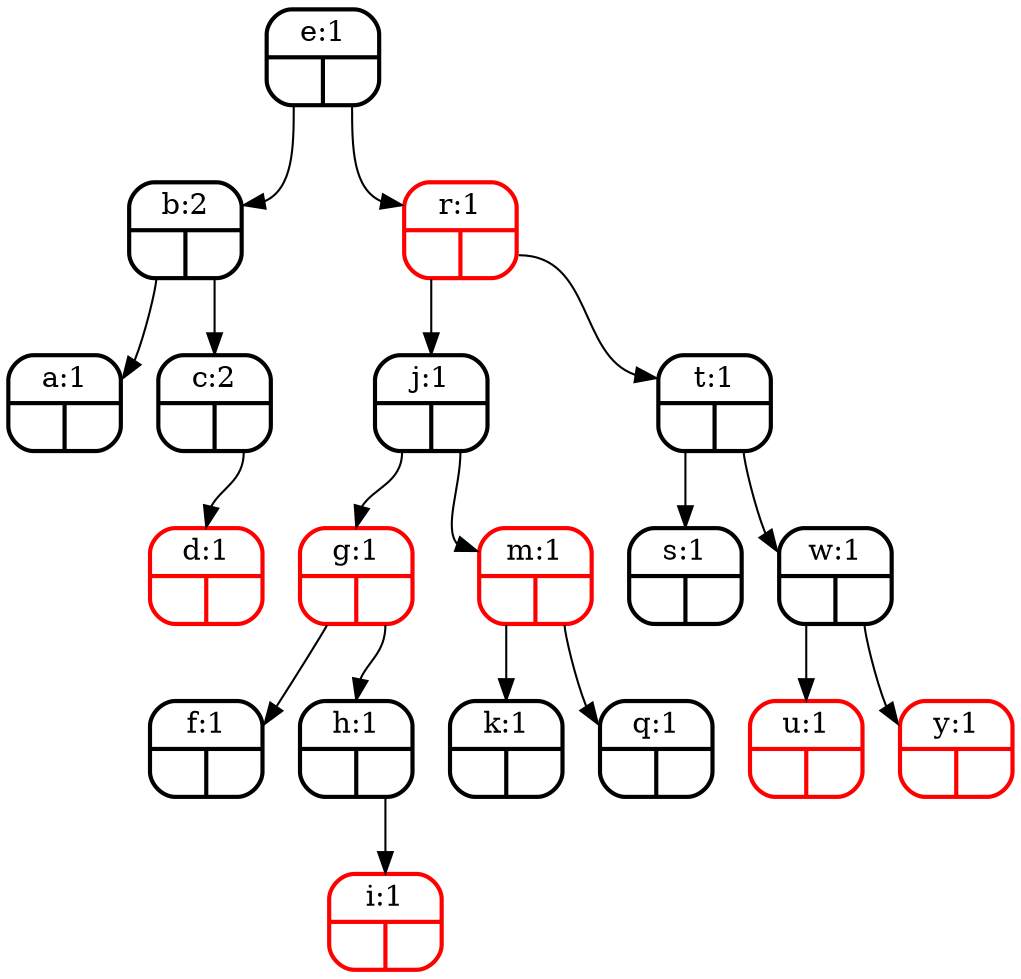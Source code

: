 digraph tree {
node [shape = Mrecord, penwidth = 2];
"e"[label="{<f0>e:1|{<f1>|<f2>}}"color=black];
"b"[label="{<f0>b:2|{<f1>|<f2>}}"color=black];
"a"[label="{<f0>a:1|{<f1>|<f2>}}"color=black];
"b":f1 -> "a":f0;
"c"[label="{<f0>c:2|{<f1>|<f2>}}"color=black];
"d"[label="{<f0>d:1|{<f1>|<f2>}}"color=red];
"c":f2 -> "d":f0;
"b":f2 -> "c":f0;
"e":f1 -> "b":f0;
"r"[label="{<f0>r:1|{<f1>|<f2>}}"color=red];
"j"[label="{<f0>j:1|{<f1>|<f2>}}"color=black];
"g"[label="{<f0>g:1|{<f1>|<f2>}}"color=red];
"f"[label="{<f0>f:1|{<f1>|<f2>}}"color=black];
"g":f1 -> "f":f0;
"h"[label="{<f0>h:1|{<f1>|<f2>}}"color=black];
"i"[label="{<f0>i:1|{<f1>|<f2>}}"color=red];
"h":f2 -> "i":f0;
"g":f2 -> "h":f0;
"j":f1 -> "g":f0;
"m"[label="{<f0>m:1|{<f1>|<f2>}}"color=red];
"k"[label="{<f0>k:1|{<f1>|<f2>}}"color=black];
"m":f1 -> "k":f0;
"q"[label="{<f0>q:1|{<f1>|<f2>}}"color=black];
"m":f2 -> "q":f0;
"j":f2 -> "m":f0;
"r":f1 -> "j":f0;
"t"[label="{<f0>t:1|{<f1>|<f2>}}"color=black];
"s"[label="{<f0>s:1|{<f1>|<f2>}}"color=black];
"t":f1 -> "s":f0;
"w"[label="{<f0>w:1|{<f1>|<f2>}}"color=black];
"u"[label="{<f0>u:1|{<f1>|<f2>}}"color=red];
"w":f1 -> "u":f0;
"y"[label="{<f0>y:1|{<f1>|<f2>}}"color=red];
"w":f2 -> "y":f0;
"t":f2 -> "w":f0;
"r":f2 -> "t":f0;
"e":f2 -> "r":f0;
}
